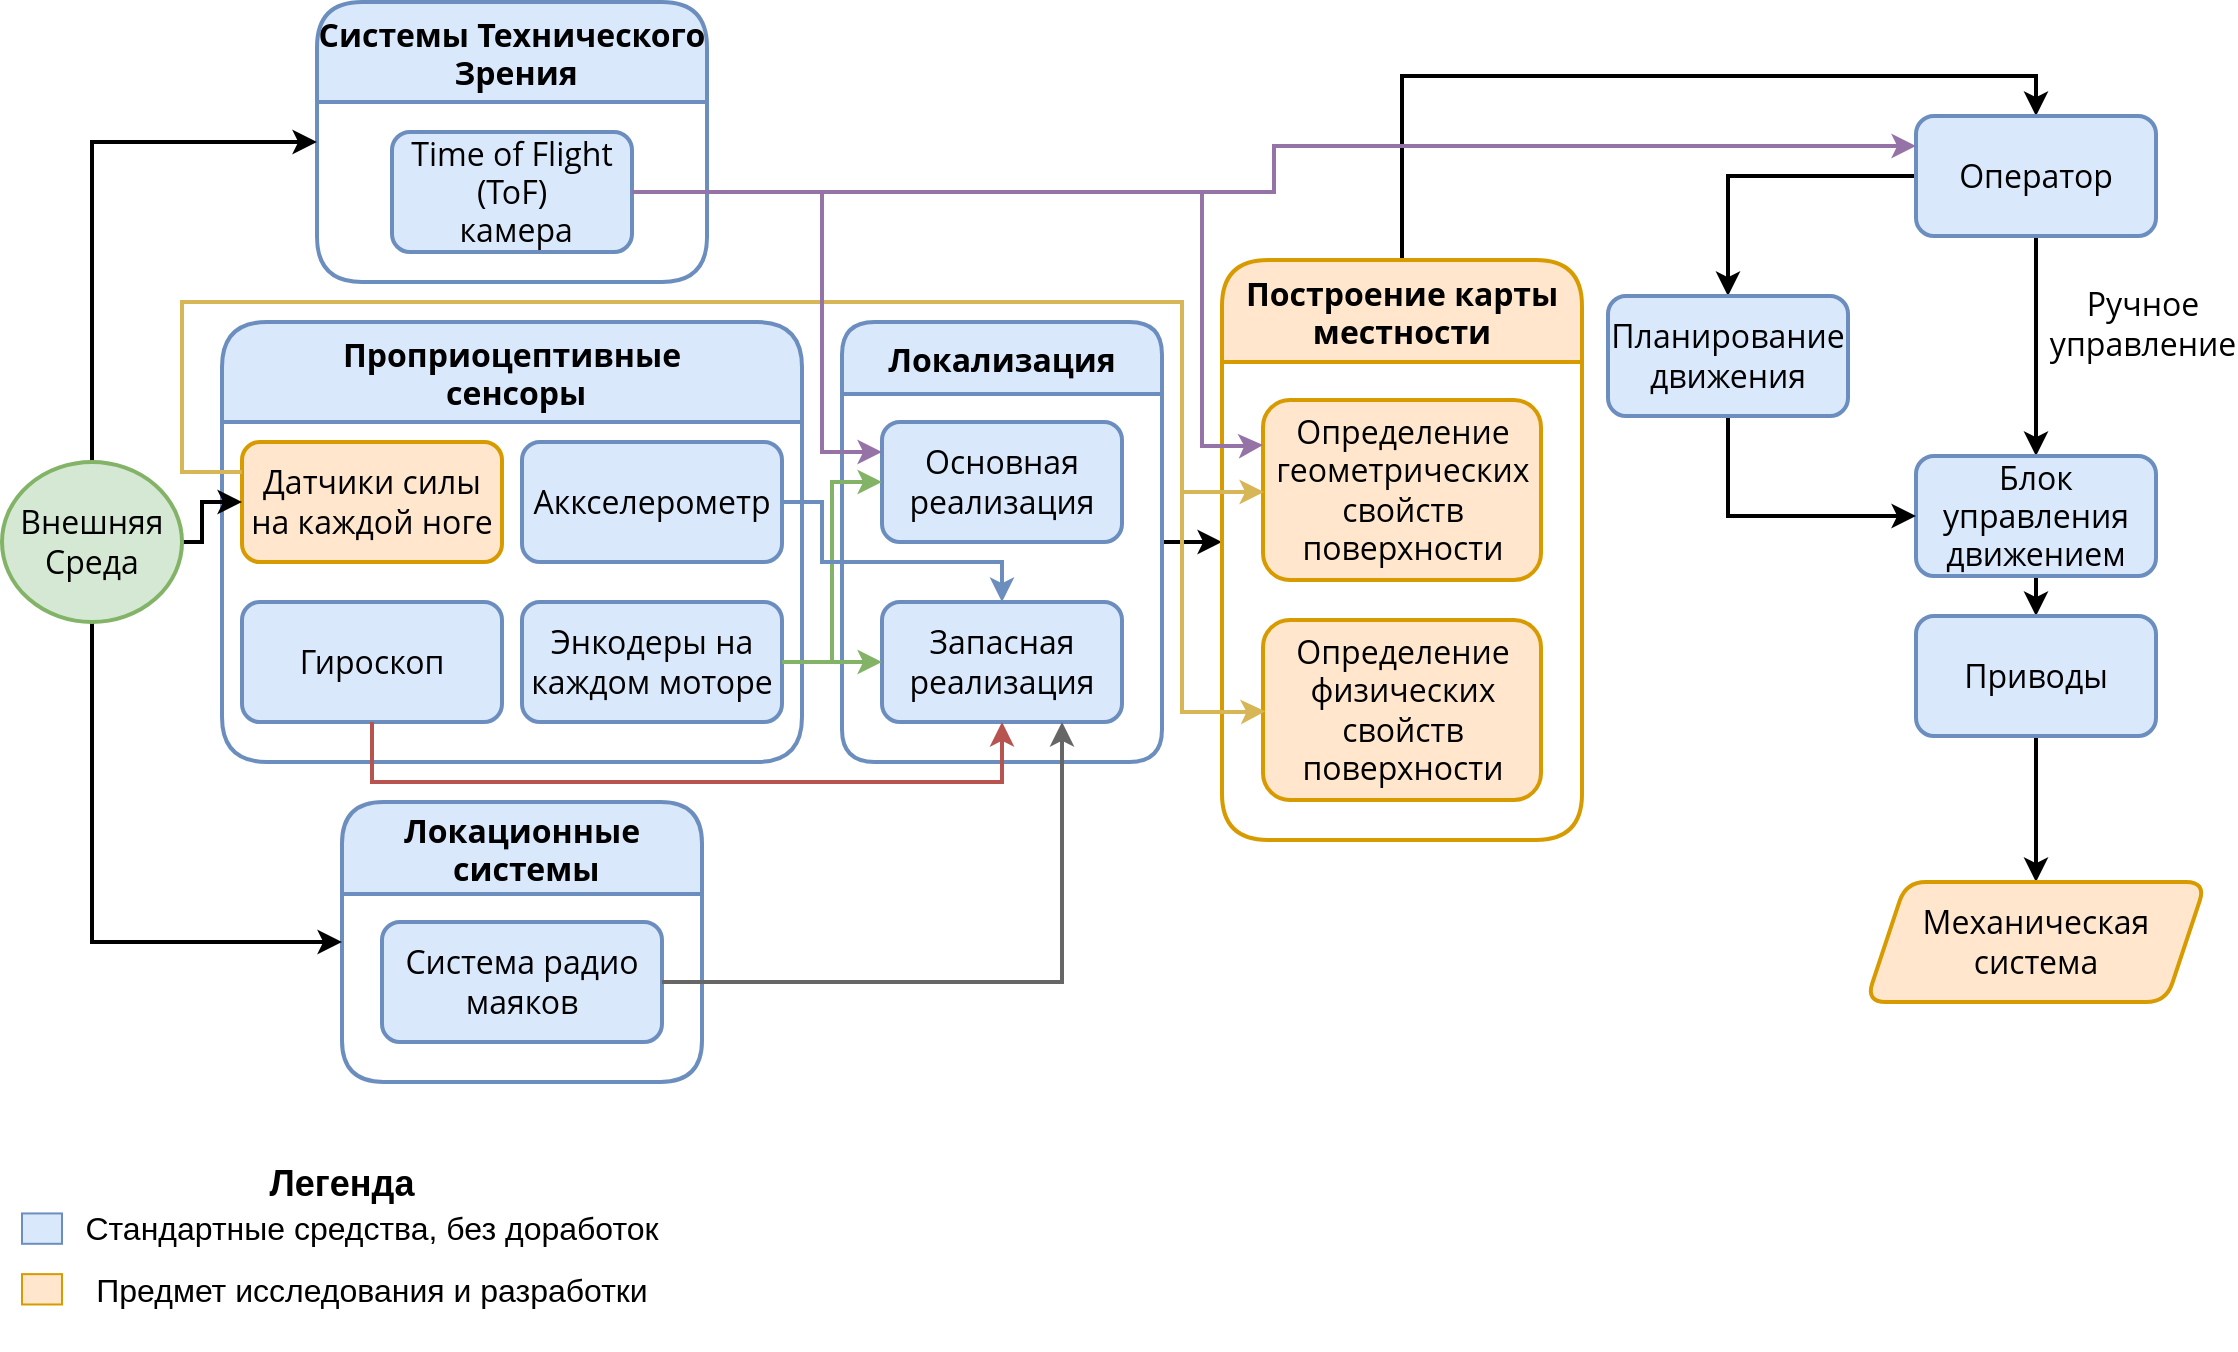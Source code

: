 <mxfile version="20.4.0" type="device"><diagram id="prtHgNgQTEPvFCAcTncT" name="Page-1"><mxGraphModel dx="1673" dy="1656" grid="1" gridSize="10" guides="1" tooltips="1" connect="1" arrows="1" fold="1" page="1" pageScale="1" pageWidth="1169" pageHeight="827" math="0" shadow="0"><root><mxCell id="0"/><mxCell id="1" parent="0"/><mxCell id="OKjTkFXvyZe07Aopf6e--2" value="Проприоцептивные&#10; сенсоры" style="swimlane;horizontal=1;strokeWidth=2;rounded=1;shadow=0;sketch=0;fontFamily=Open Sans;fontSource=https%3A%2F%2Ffonts.googleapis.com%2Fcss%3Ffamily%3DOpen%2BSans;fontSize=16;startSize=50;fillColor=#dae8fc;strokeColor=#6c8ebf;direction=east;" vertex="1" parent="1"><mxGeometry x="120" y="-550" width="290" height="220" as="geometry"/></mxCell><mxCell id="OKjTkFXvyZe07Aopf6e--3" value="Датчики силы на каждой ноге" style="rounded=1;whiteSpace=wrap;html=1;strokeWidth=2;shadow=0;sketch=0;fontFamily=Open Sans;fontSource=https%3A%2F%2Ffonts.googleapis.com%2Fcss%3Ffamily%3DOpen%2BSans;fontSize=16;fillColor=#ffe6cc;strokeColor=#d79b00;" vertex="1" parent="OKjTkFXvyZe07Aopf6e--2"><mxGeometry x="10" y="60" width="130" height="60" as="geometry"/></mxCell><mxCell id="OKjTkFXvyZe07Aopf6e--5" value="Гироскоп" style="rounded=1;whiteSpace=wrap;html=1;strokeWidth=2;shadow=0;sketch=0;fontFamily=Open Sans;fontSource=https%3A%2F%2Ffonts.googleapis.com%2Fcss%3Ffamily%3DOpen%2BSans;fontSize=16;fillColor=#DAE8FC;strokeColor=#6C8EBF;" vertex="1" parent="OKjTkFXvyZe07Aopf6e--2"><mxGeometry x="10" y="140" width="130" height="60" as="geometry"/></mxCell><mxCell id="OKjTkFXvyZe07Aopf6e--6" value="Энкодеры на каждом моторе" style="rounded=1;whiteSpace=wrap;html=1;strokeWidth=2;shadow=0;sketch=0;fontFamily=Open Sans;fontSource=https%3A%2F%2Ffonts.googleapis.com%2Fcss%3Ffamily%3DOpen%2BSans;fontSize=16;fillColor=#dae8fc;strokeColor=#6c8ebf;" vertex="1" parent="OKjTkFXvyZe07Aopf6e--2"><mxGeometry x="150" y="140" width="130" height="60" as="geometry"/></mxCell><mxCell id="OKjTkFXvyZe07Aopf6e--4" value="Аккселерометр" style="rounded=1;whiteSpace=wrap;html=1;strokeWidth=2;shadow=0;sketch=0;fontFamily=Open Sans;fontSource=https%3A%2F%2Ffonts.googleapis.com%2Fcss%3Ffamily%3DOpen%2BSans;fontSize=16;fillColor=#dae8fc;strokeColor=#6c8ebf;" vertex="1" parent="OKjTkFXvyZe07Aopf6e--2"><mxGeometry x="150" y="60" width="130" height="60" as="geometry"/></mxCell><mxCell id="OKjTkFXvyZe07Aopf6e--7" value="Локационные&#10; системы" style="swimlane;horizontal=1;strokeWidth=2;rounded=1;shadow=0;sketch=0;fontFamily=Open Sans;fontSource=https%3A%2F%2Ffonts.googleapis.com%2Fcss%3Ffamily%3DOpen%2BSans;fontSize=16;startSize=46;labelBackgroundColor=none;swimlaneFillColor=none;fillColor=#dae8fc;strokeColor=#6c8ebf;" vertex="1" parent="1"><mxGeometry x="180" y="-310" width="180" height="140" as="geometry"/></mxCell><mxCell id="OKjTkFXvyZe07Aopf6e--8" value="Система радио маяков" style="rounded=1;whiteSpace=wrap;html=1;strokeWidth=2;shadow=0;sketch=0;fontFamily=Open Sans;fontSource=https%3A%2F%2Ffonts.googleapis.com%2Fcss%3Ffamily%3DOpen%2BSans;fontSize=16;fillColor=#dae8fc;strokeColor=#6c8ebf;" vertex="1" parent="OKjTkFXvyZe07Aopf6e--7"><mxGeometry x="20" y="60" width="140" height="60" as="geometry"/></mxCell><mxCell id="OKjTkFXvyZe07Aopf6e--9" value="Системы Технического&#10; Зрения" style="swimlane;horizontal=1;strokeWidth=2;rounded=1;shadow=0;sketch=0;fontFamily=Open Sans;fontSource=https%3A%2F%2Ffonts.googleapis.com%2Fcss%3Ffamily%3DOpen%2BSans;fontSize=16;startSize=50;fillColor=#dae8fc;strokeColor=#6c8ebf;" vertex="1" parent="1"><mxGeometry x="167.5" y="-710" width="195" height="140" as="geometry"/></mxCell><mxCell id="OKjTkFXvyZe07Aopf6e--10" value="Time of Flight&lt;br style=&quot;font-size: 16px;&quot;&gt;(ToF)&lt;br style=&quot;font-size: 16px;&quot;&gt;&amp;nbsp;камера" style="rounded=1;whiteSpace=wrap;html=1;strokeWidth=2;shadow=0;sketch=0;fontFamily=Open Sans;fontSource=https%3A%2F%2Ffonts.googleapis.com%2Fcss%3Ffamily%3DOpen%2BSans;fontSize=16;fillColor=#dae8fc;strokeColor=#6c8ebf;" vertex="1" parent="OKjTkFXvyZe07Aopf6e--9"><mxGeometry x="37.5" y="65" width="120" height="60" as="geometry"/></mxCell><mxCell id="OKjTkFXvyZe07Aopf6e--66" style="edgeStyle=orthogonalEdgeStyle;shape=connector;rounded=0;orthogonalLoop=1;jettySize=auto;html=1;exitX=1;exitY=0.5;exitDx=0;exitDy=0;labelBackgroundColor=default;strokeColor=default;strokeWidth=2;fontFamily=Helvetica;fontSize=11;fontColor=default;endArrow=classic;" edge="1" parent="1" source="OKjTkFXvyZe07Aopf6e--12"><mxGeometry relative="1" as="geometry"><mxPoint x="620" y="-440" as="targetPoint"/></mxGeometry></mxCell><mxCell id="OKjTkFXvyZe07Aopf6e--12" value="Локализация" style="swimlane;horizontal=1;strokeWidth=2;rounded=1;shadow=0;sketch=0;fontFamily=Open Sans;fontSource=https%3A%2F%2Ffonts.googleapis.com%2Fcss%3Ffamily%3DOpen%2BSans;fontSize=16;startSize=36;fillColor=#dae8fc;strokeColor=#6c8ebf;" vertex="1" parent="1"><mxGeometry x="430" y="-550" width="160" height="220" as="geometry"/></mxCell><mxCell id="OKjTkFXvyZe07Aopf6e--13" value="Запасная реализация" style="rounded=1;whiteSpace=wrap;html=1;strokeWidth=2;shadow=0;sketch=0;fontFamily=Open Sans;fontSource=https%3A%2F%2Ffonts.googleapis.com%2Fcss%3Ffamily%3DOpen%2BSans;fontSize=16;fillColor=#dae8fc;strokeColor=#6c8ebf;" vertex="1" parent="OKjTkFXvyZe07Aopf6e--12"><mxGeometry x="20" y="140" width="120" height="60" as="geometry"/></mxCell><mxCell id="OKjTkFXvyZe07Aopf6e--14" value="Основная реализация" style="rounded=1;whiteSpace=wrap;html=1;strokeWidth=2;shadow=0;sketch=0;fontFamily=Open Sans;fontSource=https%3A%2F%2Ffonts.googleapis.com%2Fcss%3Ffamily%3DOpen%2BSans;fontSize=16;fillColor=#dae8fc;strokeColor=#6c8ebf;" vertex="1" parent="OKjTkFXvyZe07Aopf6e--12"><mxGeometry x="20" y="50" width="120" height="60" as="geometry"/></mxCell><mxCell id="OKjTkFXvyZe07Aopf6e--67" style="edgeStyle=orthogonalEdgeStyle;shape=connector;rounded=0;orthogonalLoop=1;jettySize=auto;html=1;exitX=0.5;exitY=0;exitDx=0;exitDy=0;entryX=0.5;entryY=0;entryDx=0;entryDy=0;labelBackgroundColor=default;strokeColor=default;strokeWidth=2;fontFamily=Helvetica;fontSize=11;fontColor=default;endArrow=classic;" edge="1" parent="1" source="OKjTkFXvyZe07Aopf6e--16" target="OKjTkFXvyZe07Aopf6e--22"><mxGeometry relative="1" as="geometry"/></mxCell><mxCell id="OKjTkFXvyZe07Aopf6e--16" value="Построение карты&#10;местности" style="swimlane;horizontal=1;strokeWidth=2;rounded=1;shadow=0;sketch=0;fontFamily=Open Sans;fontSource=https%3A%2F%2Ffonts.googleapis.com%2Fcss%3Ffamily%3DOpen%2BSans;fontSize=16;startSize=51;fillColor=#ffe6cc;strokeColor=#d79b00;" vertex="1" parent="1"><mxGeometry x="620" y="-581" width="180" height="290" as="geometry"/></mxCell><mxCell id="OKjTkFXvyZe07Aopf6e--17" value="Определение геометрических свойств поверхности" style="rounded=1;whiteSpace=wrap;html=1;strokeWidth=2;shadow=0;sketch=0;fontFamily=Open Sans;fontSource=https%3A%2F%2Ffonts.googleapis.com%2Fcss%3Ffamily%3DOpen%2BSans;fontSize=16;fillColor=#ffe6cc;strokeColor=#d79b00;" vertex="1" parent="OKjTkFXvyZe07Aopf6e--16"><mxGeometry x="20.5" y="70" width="139" height="90" as="geometry"/></mxCell><mxCell id="OKjTkFXvyZe07Aopf6e--18" value="Определение физических свойств поверхности" style="rounded=1;whiteSpace=wrap;html=1;strokeWidth=2;shadow=0;sketch=0;fontFamily=Open Sans;fontSource=https%3A%2F%2Ffonts.googleapis.com%2Fcss%3Ffamily%3DOpen%2BSans;fontSize=16;fillColor=#FFE6CC;strokeColor=#D79B00;" vertex="1" parent="OKjTkFXvyZe07Aopf6e--16"><mxGeometry x="20.5" y="180" width="139" height="90" as="geometry"/></mxCell><mxCell id="OKjTkFXvyZe07Aopf6e--19" style="edgeStyle=orthogonalEdgeStyle;rounded=0;orthogonalLoop=1;jettySize=auto;html=1;fontFamily=Garamond;fontSize=16;strokeWidth=2;exitX=0.5;exitY=1;exitDx=0;exitDy=0;" edge="1" parent="1" source="OKjTkFXvyZe07Aopf6e--22" target="OKjTkFXvyZe07Aopf6e--24"><mxGeometry relative="1" as="geometry"/></mxCell><mxCell id="OKjTkFXvyZe07Aopf6e--20" value="Ручное &lt;br&gt;управление" style="edgeLabel;html=1;align=center;verticalAlign=middle;resizable=0;points=[];fontSize=16;fontFamily=Open Sans;fontSource=https%3A%2F%2Ffonts.googleapis.com%2Fcss%3Ffamily%3DOpen%2BSans;" vertex="1" connectable="0" parent="OKjTkFXvyZe07Aopf6e--19"><mxGeometry x="-0.242" y="2" relative="1" as="geometry"><mxPoint x="51" y="2" as="offset"/></mxGeometry></mxCell><mxCell id="OKjTkFXvyZe07Aopf6e--21" style="edgeStyle=orthogonalEdgeStyle;rounded=0;orthogonalLoop=1;jettySize=auto;html=1;exitX=0;exitY=0.5;exitDx=0;exitDy=0;entryX=0.5;entryY=0;entryDx=0;entryDy=0;fontFamily=Garamond;fontSize=16;strokeWidth=2;" edge="1" parent="1" source="OKjTkFXvyZe07Aopf6e--22" target="OKjTkFXvyZe07Aopf6e--28"><mxGeometry relative="1" as="geometry"/></mxCell><mxCell id="OKjTkFXvyZe07Aopf6e--22" value="Оператор" style="rounded=1;whiteSpace=wrap;html=1;strokeWidth=2;shadow=0;sketch=0;fontFamily=Open Sans;fontSource=https%3A%2F%2Ffonts.googleapis.com%2Fcss%3Ffamily%3DOpen%2BSans;fontSize=16;fillColor=#dae8fc;strokeColor=#6c8ebf;direction=east;" vertex="1" parent="1"><mxGeometry x="967" y="-653" width="120" height="60" as="geometry"/></mxCell><mxCell id="OKjTkFXvyZe07Aopf6e--23" style="edgeStyle=orthogonalEdgeStyle;rounded=0;orthogonalLoop=1;jettySize=auto;html=1;exitX=0.5;exitY=1;exitDx=0;exitDy=0;entryX=0.5;entryY=0;entryDx=0;entryDy=0;fontFamily=Garamond;fontSize=16;strokeWidth=2;" edge="1" parent="1" source="OKjTkFXvyZe07Aopf6e--24" target="OKjTkFXvyZe07Aopf6e--26"><mxGeometry relative="1" as="geometry"/></mxCell><mxCell id="OKjTkFXvyZe07Aopf6e--24" value="Блок управления движением" style="rounded=1;whiteSpace=wrap;html=1;strokeWidth=2;shadow=0;sketch=0;fontFamily=Open Sans;fontSource=https%3A%2F%2Ffonts.googleapis.com%2Fcss%3Ffamily%3DOpen%2BSans;fontSize=16;fillColor=#dae8fc;strokeColor=#6c8ebf;direction=east;" vertex="1" parent="1"><mxGeometry x="967" y="-483" width="120" height="60" as="geometry"/></mxCell><mxCell id="OKjTkFXvyZe07Aopf6e--25" style="edgeStyle=orthogonalEdgeStyle;rounded=0;orthogonalLoop=1;jettySize=auto;html=1;exitX=0.5;exitY=1;exitDx=0;exitDy=0;entryX=0.5;entryY=0;entryDx=0;entryDy=0;fontFamily=Garamond;fontSize=16;strokeWidth=2;" edge="1" parent="1" source="OKjTkFXvyZe07Aopf6e--26" target="OKjTkFXvyZe07Aopf6e--32"><mxGeometry relative="1" as="geometry"><Array as="points"><mxPoint x="1027" y="-303"/><mxPoint x="1027" y="-303"/></Array></mxGeometry></mxCell><mxCell id="OKjTkFXvyZe07Aopf6e--26" value="Приводы" style="rounded=1;whiteSpace=wrap;html=1;strokeWidth=2;shadow=0;sketch=0;fontFamily=Open Sans;fontSource=https%3A%2F%2Ffonts.googleapis.com%2Fcss%3Ffamily%3DOpen%2BSans;fontSize=16;fillColor=#dae8fc;strokeColor=#6c8ebf;direction=east;" vertex="1" parent="1"><mxGeometry x="967" y="-403" width="120" height="60" as="geometry"/></mxCell><mxCell id="OKjTkFXvyZe07Aopf6e--27" style="edgeStyle=orthogonalEdgeStyle;rounded=0;orthogonalLoop=1;jettySize=auto;html=1;exitX=0.5;exitY=1;exitDx=0;exitDy=0;entryX=0;entryY=0.5;entryDx=0;entryDy=0;fontFamily=Garamond;fontSize=16;strokeWidth=2;" edge="1" parent="1" source="OKjTkFXvyZe07Aopf6e--28" target="OKjTkFXvyZe07Aopf6e--24"><mxGeometry relative="1" as="geometry"/></mxCell><mxCell id="OKjTkFXvyZe07Aopf6e--28" value="Планирование движения" style="rounded=1;whiteSpace=wrap;html=1;strokeWidth=2;shadow=0;sketch=0;fontFamily=Open Sans;fontSource=https%3A%2F%2Ffonts.googleapis.com%2Fcss%3Ffamily%3DOpen%2BSans;fontSize=16;fillColor=#dae8fc;strokeColor=#6c8ebf;direction=east;" vertex="1" parent="1"><mxGeometry x="813" y="-563" width="120" height="60" as="geometry"/></mxCell><mxCell id="OKjTkFXvyZe07Aopf6e--54" style="edgeStyle=orthogonalEdgeStyle;rounded=0;orthogonalLoop=1;jettySize=auto;html=1;exitX=1;exitY=0.5;exitDx=0;exitDy=0;entryX=0;entryY=0.5;entryDx=0;entryDy=0;strokeWidth=2;" edge="1" parent="1" source="OKjTkFXvyZe07Aopf6e--31" target="OKjTkFXvyZe07Aopf6e--3"><mxGeometry relative="1" as="geometry"><Array as="points"><mxPoint x="110" y="-440"/><mxPoint x="110" y="-460"/></Array></mxGeometry></mxCell><mxCell id="OKjTkFXvyZe07Aopf6e--55" style="edgeStyle=orthogonalEdgeStyle;rounded=0;orthogonalLoop=1;jettySize=auto;html=1;exitX=0.5;exitY=0;exitDx=0;exitDy=0;entryX=0;entryY=0.5;entryDx=0;entryDy=0;strokeWidth=2;" edge="1" parent="1" source="OKjTkFXvyZe07Aopf6e--31" target="OKjTkFXvyZe07Aopf6e--9"><mxGeometry relative="1" as="geometry"/></mxCell><mxCell id="OKjTkFXvyZe07Aopf6e--56" style="edgeStyle=orthogonalEdgeStyle;rounded=0;orthogonalLoop=1;jettySize=auto;html=1;exitX=0.5;exitY=1;exitDx=0;exitDy=0;entryX=0;entryY=0.5;entryDx=0;entryDy=0;strokeWidth=2;" edge="1" parent="1" source="OKjTkFXvyZe07Aopf6e--31" target="OKjTkFXvyZe07Aopf6e--7"><mxGeometry relative="1" as="geometry"/></mxCell><mxCell id="OKjTkFXvyZe07Aopf6e--31" value="&lt;span style=&quot;font-family: &amp;quot;Open Sans&amp;quot;;&quot;&gt;Внешняя&lt;/span&gt;&lt;br style=&quot;font-family: &amp;quot;Open Sans&amp;quot;;&quot;&gt;&lt;span style=&quot;font-family: &amp;quot;Open Sans&amp;quot;;&quot;&gt;Среда&lt;/span&gt;" style="ellipse;whiteSpace=wrap;html=1;rounded=1;shadow=0;sketch=0;fontFamily=Garamond;fontSize=16;strokeWidth=2;fillColor=#d5e8d4;strokeColor=#82b366;" vertex="1" parent="1"><mxGeometry x="10" y="-480" width="90" height="80" as="geometry"/></mxCell><mxCell id="OKjTkFXvyZe07Aopf6e--32" value="&lt;span style=&quot;font-family: &amp;quot;Open Sans&amp;quot;;&quot;&gt;Механическая система&lt;/span&gt;" style="shape=parallelogram;perimeter=parallelogramPerimeter;whiteSpace=wrap;html=1;fixedSize=1;rounded=1;shadow=0;sketch=0;fontFamily=Garamond;fontSize=16;strokeWidth=2;fillColor=#FFE6CC;strokeColor=#D79B00;direction=east;" vertex="1" parent="1"><mxGeometry x="942" y="-270" width="170" height="60" as="geometry"/></mxCell><mxCell id="OKjTkFXvyZe07Aopf6e--50" value="" style="group" vertex="1" connectable="0" parent="1"><mxGeometry x="20" y="-146" width="320" height="110" as="geometry"/></mxCell><mxCell id="OKjTkFXvyZe07Aopf6e--44" value="&lt;b style=&quot;&quot;&gt;&lt;font style=&quot;font-size: 18px;&quot;&gt;Легенда&lt;/font&gt;&lt;/b&gt;" style="text;html=1;strokeColor=none;fillColor=none;align=center;verticalAlign=middle;whiteSpace=wrap;rounded=0;" vertex="1" parent="OKjTkFXvyZe07Aopf6e--50"><mxGeometry x="115" y="15.172" width="90" height="22.759" as="geometry"/></mxCell><mxCell id="OKjTkFXvyZe07Aopf6e--45" value="" style="rounded=0;whiteSpace=wrap;html=1;strokeColor=#6C8EBF;fontSize=16;fillColor=#DAE8FC;" vertex="1" parent="OKjTkFXvyZe07Aopf6e--50"><mxGeometry y="41.724" width="20" height="15.172" as="geometry"/></mxCell><mxCell id="OKjTkFXvyZe07Aopf6e--46" value="" style="rounded=0;whiteSpace=wrap;html=1;strokeColor=#D79B00;fontSize=16;fillColor=#FFE6CC;" vertex="1" parent="OKjTkFXvyZe07Aopf6e--50"><mxGeometry y="72.069" width="20" height="15.172" as="geometry"/></mxCell><mxCell id="OKjTkFXvyZe07Aopf6e--47" value="Стандартные средства, без доработок" style="text;html=1;strokeColor=none;fillColor=none;align=center;verticalAlign=middle;whiteSpace=wrap;rounded=0;fontSize=16;" vertex="1" parent="OKjTkFXvyZe07Aopf6e--50"><mxGeometry x="30" y="37.931" width="290" height="22.759" as="geometry"/></mxCell><mxCell id="OKjTkFXvyZe07Aopf6e--48" value="Предмет исследования и разработки" style="text;html=1;strokeColor=none;fillColor=none;align=center;verticalAlign=middle;whiteSpace=wrap;rounded=0;fontSize=16;" vertex="1" parent="OKjTkFXvyZe07Aopf6e--50"><mxGeometry x="30" y="68.276" width="290" height="22.759" as="geometry"/></mxCell><mxCell id="OKjTkFXvyZe07Aopf6e--57" style="edgeStyle=orthogonalEdgeStyle;shape=connector;rounded=0;orthogonalLoop=1;jettySize=auto;html=1;exitX=0.5;exitY=1;exitDx=0;exitDy=0;entryX=0.5;entryY=1;entryDx=0;entryDy=0;labelBackgroundColor=default;strokeColor=#B85450;strokeWidth=2;fontFamily=Helvetica;fontSize=11;fontColor=default;endArrow=classic;" edge="1" parent="1" source="OKjTkFXvyZe07Aopf6e--5" target="OKjTkFXvyZe07Aopf6e--13"><mxGeometry relative="1" as="geometry"><Array as="points"><mxPoint x="195" y="-320"/><mxPoint x="510" y="-320"/></Array></mxGeometry></mxCell><mxCell id="OKjTkFXvyZe07Aopf6e--58" style="edgeStyle=orthogonalEdgeStyle;shape=connector;rounded=0;orthogonalLoop=1;jettySize=auto;html=1;exitX=1;exitY=0.5;exitDx=0;exitDy=0;entryX=0;entryY=0.5;entryDx=0;entryDy=0;labelBackgroundColor=default;strokeColor=#82B366;strokeWidth=2;fontFamily=Helvetica;fontSize=11;fontColor=default;endArrow=classic;" edge="1" parent="1" source="OKjTkFXvyZe07Aopf6e--6" target="OKjTkFXvyZe07Aopf6e--13"><mxGeometry relative="1" as="geometry"/></mxCell><mxCell id="OKjTkFXvyZe07Aopf6e--59" style="edgeStyle=orthogonalEdgeStyle;shape=connector;rounded=0;orthogonalLoop=1;jettySize=auto;html=1;exitX=1;exitY=0.5;exitDx=0;exitDy=0;entryX=0;entryY=0.5;entryDx=0;entryDy=0;labelBackgroundColor=default;strokeColor=#82B366;strokeWidth=2;fontFamily=Helvetica;fontSize=11;fontColor=default;endArrow=classic;" edge="1" parent="1" source="OKjTkFXvyZe07Aopf6e--6" target="OKjTkFXvyZe07Aopf6e--14"><mxGeometry relative="1" as="geometry"/></mxCell><mxCell id="OKjTkFXvyZe07Aopf6e--60" style="edgeStyle=orthogonalEdgeStyle;shape=connector;rounded=0;orthogonalLoop=1;jettySize=auto;html=1;exitX=1;exitY=0.5;exitDx=0;exitDy=0;labelBackgroundColor=default;strokeColor=#6C8EBF;strokeWidth=2;fontFamily=Helvetica;fontSize=11;fontColor=default;endArrow=classic;" edge="1" parent="1"><mxGeometry relative="1" as="geometry"><mxPoint x="400" y="-460" as="sourcePoint"/><mxPoint x="510.0" y="-410" as="targetPoint"/><Array as="points"><mxPoint x="420" y="-460"/><mxPoint x="420" y="-430"/><mxPoint x="510" y="-430"/></Array></mxGeometry></mxCell><mxCell id="OKjTkFXvyZe07Aopf6e--61" style="edgeStyle=orthogonalEdgeStyle;shape=connector;rounded=0;orthogonalLoop=1;jettySize=auto;html=1;exitX=1;exitY=0.5;exitDx=0;exitDy=0;entryX=0;entryY=0.25;entryDx=0;entryDy=0;labelBackgroundColor=default;strokeColor=#9673A6;strokeWidth=2;fontFamily=Helvetica;fontSize=11;fontColor=default;endArrow=classic;" edge="1" parent="1" source="OKjTkFXvyZe07Aopf6e--10" target="OKjTkFXvyZe07Aopf6e--17"><mxGeometry relative="1" as="geometry"><Array as="points"><mxPoint x="610" y="-615"/><mxPoint x="610" y="-488"/><mxPoint x="630" y="-488"/></Array></mxGeometry></mxCell><mxCell id="OKjTkFXvyZe07Aopf6e--62" style="edgeStyle=orthogonalEdgeStyle;shape=connector;rounded=0;orthogonalLoop=1;jettySize=auto;html=1;exitX=0;exitY=0.25;exitDx=0;exitDy=0;labelBackgroundColor=default;strokeColor=#D6B656;strokeWidth=2;fontFamily=Helvetica;fontSize=11;fontColor=default;endArrow=classic;" edge="1" parent="1" source="OKjTkFXvyZe07Aopf6e--3"><mxGeometry relative="1" as="geometry"><mxPoint x="641" y="-465" as="targetPoint"/><Array as="points"><mxPoint x="100" y="-475"/><mxPoint x="100" y="-560"/><mxPoint x="600" y="-560"/><mxPoint x="600" y="-465"/></Array></mxGeometry></mxCell><mxCell id="OKjTkFXvyZe07Aopf6e--64" style="edgeStyle=orthogonalEdgeStyle;shape=connector;rounded=0;orthogonalLoop=1;jettySize=auto;html=1;exitX=0;exitY=0.25;exitDx=0;exitDy=0;entryX=0.008;entryY=0.507;entryDx=0;entryDy=0;labelBackgroundColor=default;strokeColor=#D6B656;strokeWidth=2;fontFamily=Helvetica;fontSize=11;fontColor=default;endArrow=classic;entryPerimeter=0;" edge="1" parent="1" source="OKjTkFXvyZe07Aopf6e--3" target="OKjTkFXvyZe07Aopf6e--18"><mxGeometry relative="1" as="geometry"><mxPoint x="140" y="-465" as="sourcePoint"/><mxPoint x="650.5" y="-455" as="targetPoint"/><Array as="points"><mxPoint x="100" y="-475"/><mxPoint x="100" y="-560"/><mxPoint x="600" y="-560"/><mxPoint x="600" y="-355"/><mxPoint x="630" y="-355"/></Array></mxGeometry></mxCell><mxCell id="OKjTkFXvyZe07Aopf6e--65" style="edgeStyle=orthogonalEdgeStyle;shape=connector;rounded=0;orthogonalLoop=1;jettySize=auto;html=1;exitX=1;exitY=0.5;exitDx=0;exitDy=0;entryX=0.75;entryY=1;entryDx=0;entryDy=0;labelBackgroundColor=default;strokeColor=#666666;strokeWidth=2;fontFamily=Helvetica;fontSize=11;fontColor=default;endArrow=classic;" edge="1" parent="1" source="OKjTkFXvyZe07Aopf6e--8" target="OKjTkFXvyZe07Aopf6e--13"><mxGeometry relative="1" as="geometry"/></mxCell><mxCell id="OKjTkFXvyZe07Aopf6e--68" style="edgeStyle=orthogonalEdgeStyle;shape=connector;rounded=0;orthogonalLoop=1;jettySize=auto;html=1;exitX=1;exitY=0.5;exitDx=0;exitDy=0;entryX=0;entryY=0.25;entryDx=0;entryDy=0;labelBackgroundColor=default;strokeColor=#9673A6;strokeWidth=2;fontFamily=Helvetica;fontSize=11;fontColor=default;endArrow=classic;" edge="1" parent="1" source="OKjTkFXvyZe07Aopf6e--10" target="OKjTkFXvyZe07Aopf6e--14"><mxGeometry relative="1" as="geometry"><Array as="points"><mxPoint x="420" y="-615"/><mxPoint x="420" y="-485"/></Array></mxGeometry></mxCell><mxCell id="OKjTkFXvyZe07Aopf6e--69" style="edgeStyle=orthogonalEdgeStyle;shape=connector;rounded=0;orthogonalLoop=1;jettySize=auto;html=1;exitX=1;exitY=0.5;exitDx=0;exitDy=0;entryX=0;entryY=0.25;entryDx=0;entryDy=0;labelBackgroundColor=default;strokeColor=#9673A6;strokeWidth=2;fontFamily=Helvetica;fontSize=11;fontColor=default;endArrow=classic;" edge="1" parent="1" source="OKjTkFXvyZe07Aopf6e--10" target="OKjTkFXvyZe07Aopf6e--22"><mxGeometry relative="1" as="geometry"><Array as="points"><mxPoint x="646" y="-615"/><mxPoint x="646" y="-638"/></Array></mxGeometry></mxCell></root></mxGraphModel></diagram></mxfile>